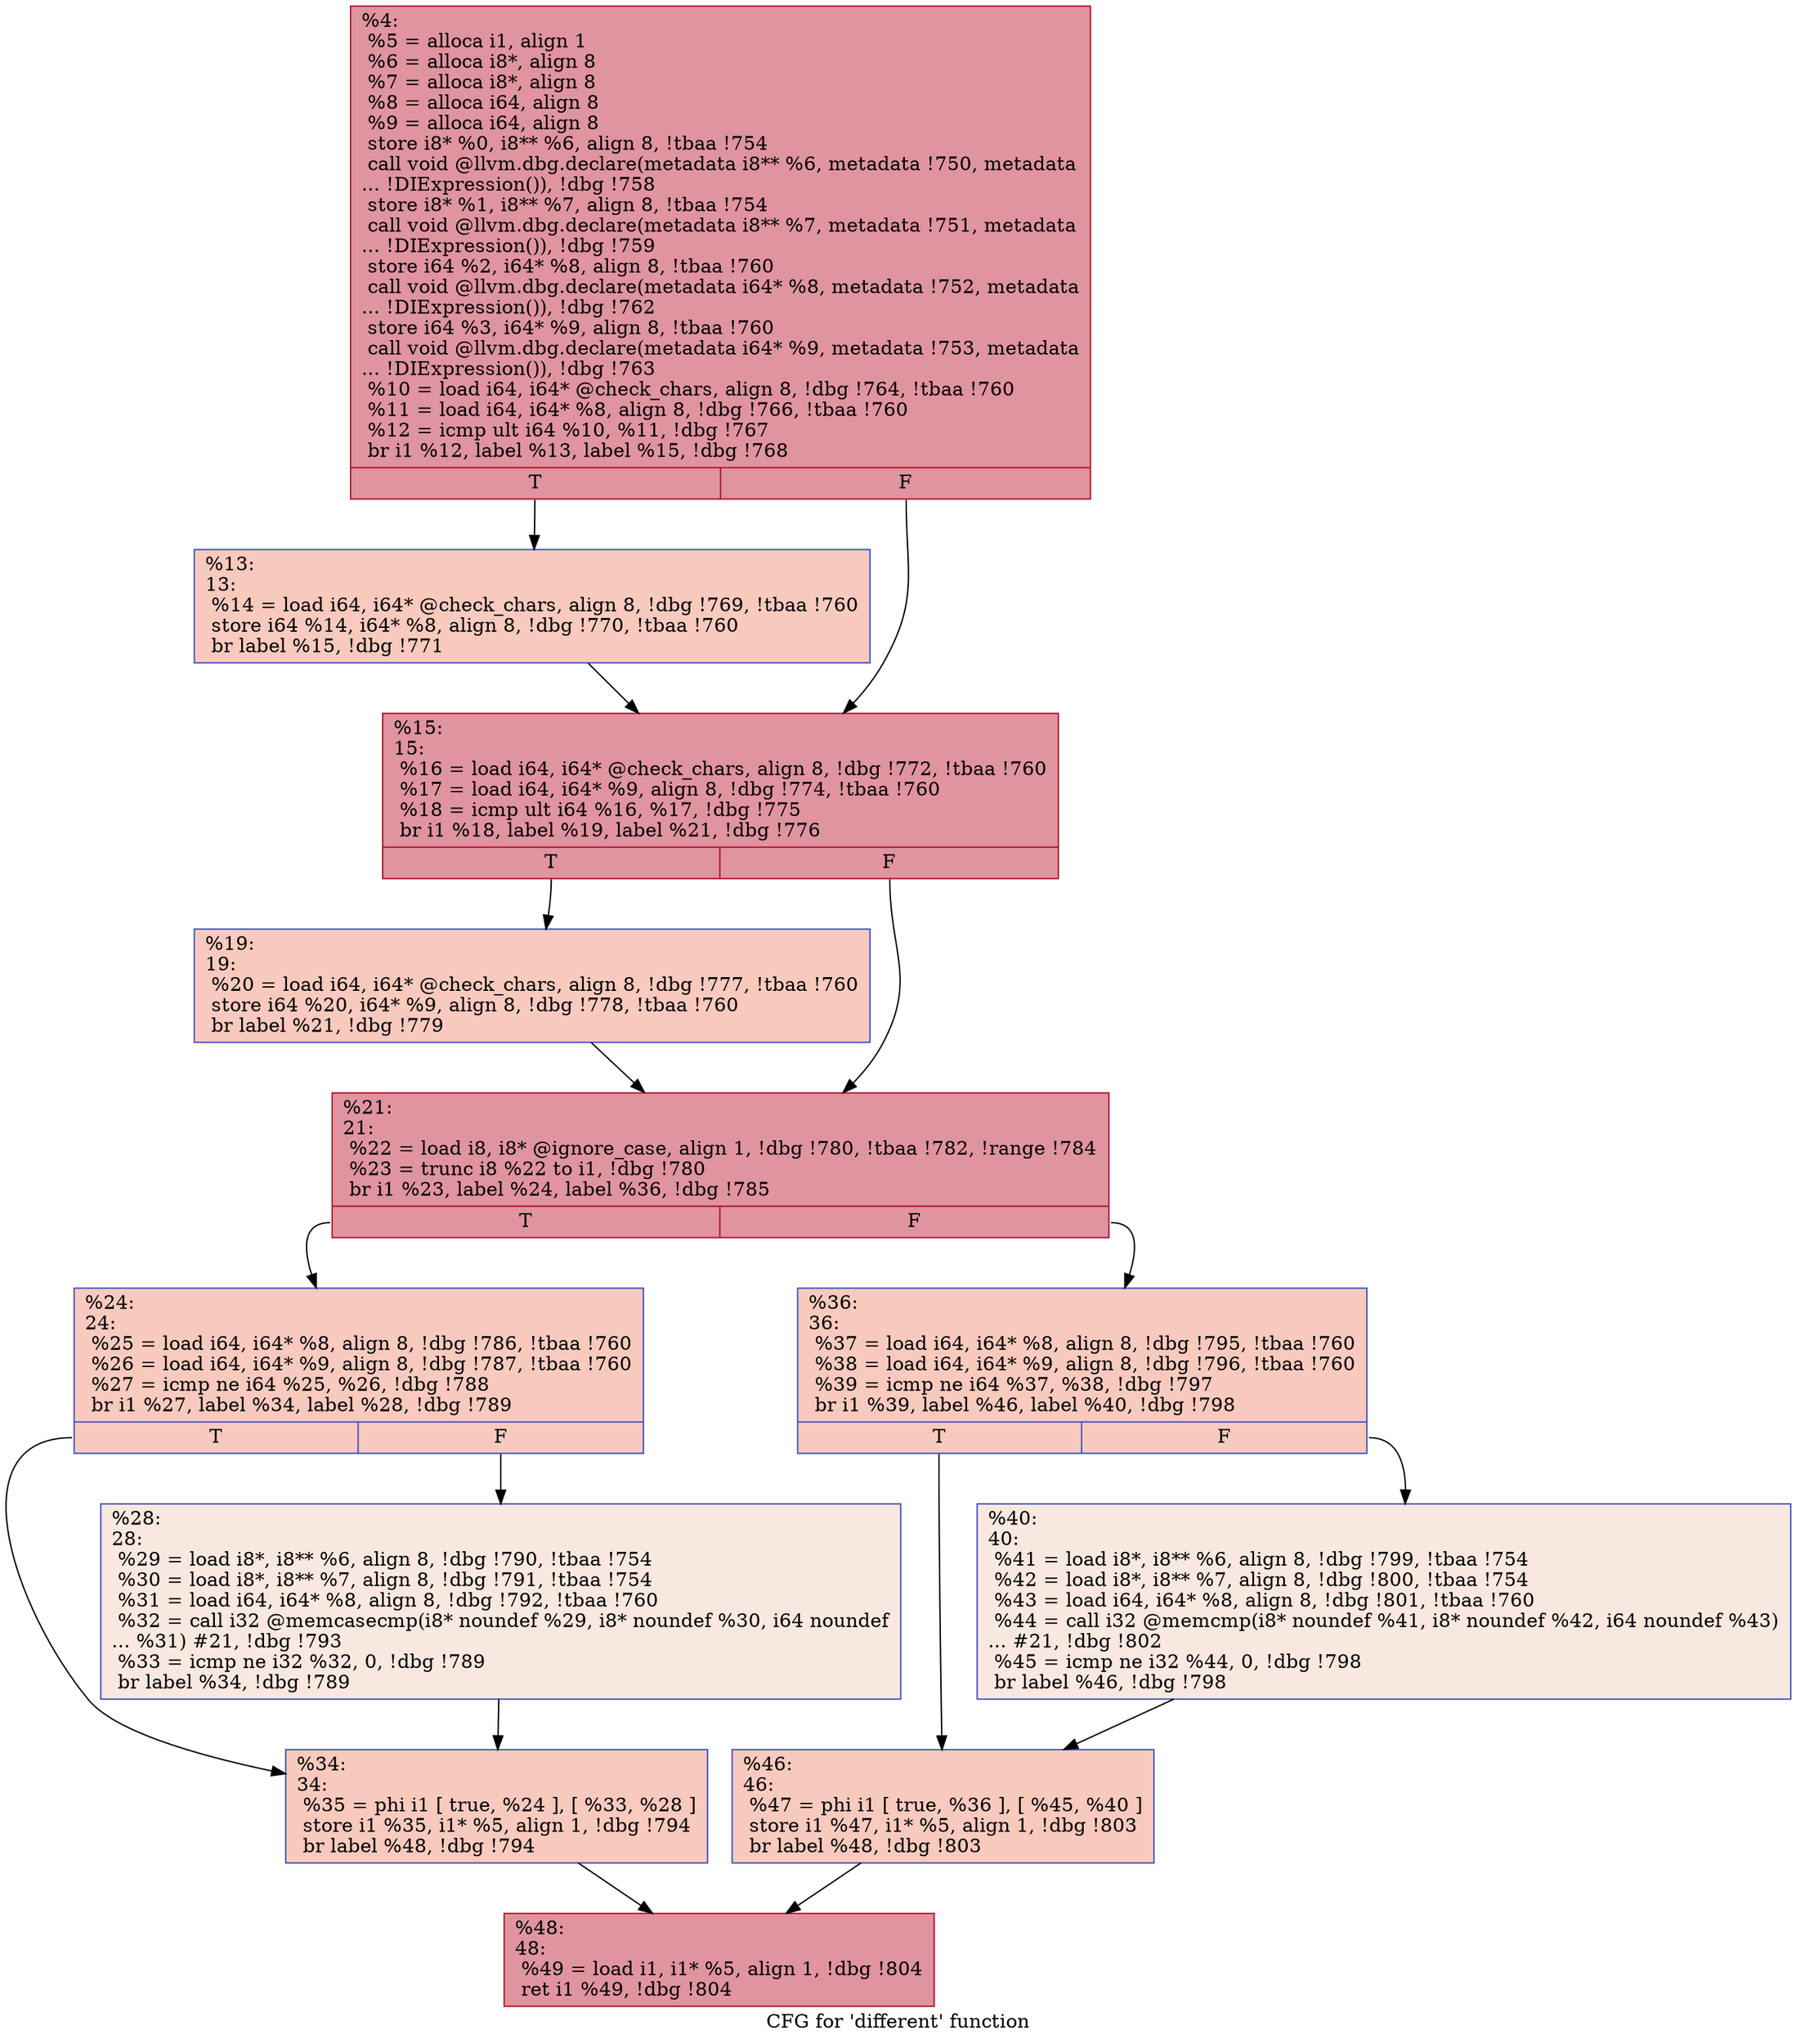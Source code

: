 digraph "CFG for 'different' function" {
	label="CFG for 'different' function";

	Node0x18179b0 [shape=record,color="#b70d28ff", style=filled, fillcolor="#b70d2870",label="{%4:\l  %5 = alloca i1, align 1\l  %6 = alloca i8*, align 8\l  %7 = alloca i8*, align 8\l  %8 = alloca i64, align 8\l  %9 = alloca i64, align 8\l  store i8* %0, i8** %6, align 8, !tbaa !754\l  call void @llvm.dbg.declare(metadata i8** %6, metadata !750, metadata\l... !DIExpression()), !dbg !758\l  store i8* %1, i8** %7, align 8, !tbaa !754\l  call void @llvm.dbg.declare(metadata i8** %7, metadata !751, metadata\l... !DIExpression()), !dbg !759\l  store i64 %2, i64* %8, align 8, !tbaa !760\l  call void @llvm.dbg.declare(metadata i64* %8, metadata !752, metadata\l... !DIExpression()), !dbg !762\l  store i64 %3, i64* %9, align 8, !tbaa !760\l  call void @llvm.dbg.declare(metadata i64* %9, metadata !753, metadata\l... !DIExpression()), !dbg !763\l  %10 = load i64, i64* @check_chars, align 8, !dbg !764, !tbaa !760\l  %11 = load i64, i64* %8, align 8, !dbg !766, !tbaa !760\l  %12 = icmp ult i64 %10, %11, !dbg !767\l  br i1 %12, label %13, label %15, !dbg !768\l|{<s0>T|<s1>F}}"];
	Node0x18179b0:s0 -> Node0x17f0d20;
	Node0x18179b0:s1 -> Node0x17f0d70;
	Node0x17f0d20 [shape=record,color="#3d50c3ff", style=filled, fillcolor="#ef886b70",label="{%13:\l13:                                               \l  %14 = load i64, i64* @check_chars, align 8, !dbg !769, !tbaa !760\l  store i64 %14, i64* %8, align 8, !dbg !770, !tbaa !760\l  br label %15, !dbg !771\l}"];
	Node0x17f0d20 -> Node0x17f0d70;
	Node0x17f0d70 [shape=record,color="#b70d28ff", style=filled, fillcolor="#b70d2870",label="{%15:\l15:                                               \l  %16 = load i64, i64* @check_chars, align 8, !dbg !772, !tbaa !760\l  %17 = load i64, i64* %9, align 8, !dbg !774, !tbaa !760\l  %18 = icmp ult i64 %16, %17, !dbg !775\l  br i1 %18, label %19, label %21, !dbg !776\l|{<s0>T|<s1>F}}"];
	Node0x17f0d70:s0 -> Node0x17f0dc0;
	Node0x17f0d70:s1 -> Node0x17f0e10;
	Node0x17f0dc0 [shape=record,color="#3d50c3ff", style=filled, fillcolor="#ef886b70",label="{%19:\l19:                                               \l  %20 = load i64, i64* @check_chars, align 8, !dbg !777, !tbaa !760\l  store i64 %20, i64* %9, align 8, !dbg !778, !tbaa !760\l  br label %21, !dbg !779\l}"];
	Node0x17f0dc0 -> Node0x17f0e10;
	Node0x17f0e10 [shape=record,color="#b70d28ff", style=filled, fillcolor="#b70d2870",label="{%21:\l21:                                               \l  %22 = load i8, i8* @ignore_case, align 1, !dbg !780, !tbaa !782, !range !784\l  %23 = trunc i8 %22 to i1, !dbg !780\l  br i1 %23, label %24, label %36, !dbg !785\l|{<s0>T|<s1>F}}"];
	Node0x17f0e10:s0 -> Node0x17f0e60;
	Node0x17f0e10:s1 -> Node0x17f0f50;
	Node0x17f0e60 [shape=record,color="#3d50c3ff", style=filled, fillcolor="#ef886b70",label="{%24:\l24:                                               \l  %25 = load i64, i64* %8, align 8, !dbg !786, !tbaa !760\l  %26 = load i64, i64* %9, align 8, !dbg !787, !tbaa !760\l  %27 = icmp ne i64 %25, %26, !dbg !788\l  br i1 %27, label %34, label %28, !dbg !789\l|{<s0>T|<s1>F}}"];
	Node0x17f0e60:s0 -> Node0x17f0f00;
	Node0x17f0e60:s1 -> Node0x17f0eb0;
	Node0x17f0eb0 [shape=record,color="#3d50c3ff", style=filled, fillcolor="#f1ccb870",label="{%28:\l28:                                               \l  %29 = load i8*, i8** %6, align 8, !dbg !790, !tbaa !754\l  %30 = load i8*, i8** %7, align 8, !dbg !791, !tbaa !754\l  %31 = load i64, i64* %8, align 8, !dbg !792, !tbaa !760\l  %32 = call i32 @memcasecmp(i8* noundef %29, i8* noundef %30, i64 noundef\l... %31) #21, !dbg !793\l  %33 = icmp ne i32 %32, 0, !dbg !789\l  br label %34, !dbg !789\l}"];
	Node0x17f0eb0 -> Node0x17f0f00;
	Node0x17f0f00 [shape=record,color="#3d50c3ff", style=filled, fillcolor="#ef886b70",label="{%34:\l34:                                               \l  %35 = phi i1 [ true, %24 ], [ %33, %28 ]\l  store i1 %35, i1* %5, align 1, !dbg !794\l  br label %48, !dbg !794\l}"];
	Node0x17f0f00 -> Node0x17f1040;
	Node0x17f0f50 [shape=record,color="#3d50c3ff", style=filled, fillcolor="#ef886b70",label="{%36:\l36:                                               \l  %37 = load i64, i64* %8, align 8, !dbg !795, !tbaa !760\l  %38 = load i64, i64* %9, align 8, !dbg !796, !tbaa !760\l  %39 = icmp ne i64 %37, %38, !dbg !797\l  br i1 %39, label %46, label %40, !dbg !798\l|{<s0>T|<s1>F}}"];
	Node0x17f0f50:s0 -> Node0x17f0ff0;
	Node0x17f0f50:s1 -> Node0x17f0fa0;
	Node0x17f0fa0 [shape=record,color="#3d50c3ff", style=filled, fillcolor="#f1ccb870",label="{%40:\l40:                                               \l  %41 = load i8*, i8** %6, align 8, !dbg !799, !tbaa !754\l  %42 = load i8*, i8** %7, align 8, !dbg !800, !tbaa !754\l  %43 = load i64, i64* %8, align 8, !dbg !801, !tbaa !760\l  %44 = call i32 @memcmp(i8* noundef %41, i8* noundef %42, i64 noundef %43)\l... #21, !dbg !802\l  %45 = icmp ne i32 %44, 0, !dbg !798\l  br label %46, !dbg !798\l}"];
	Node0x17f0fa0 -> Node0x17f0ff0;
	Node0x17f0ff0 [shape=record,color="#3d50c3ff", style=filled, fillcolor="#ef886b70",label="{%46:\l46:                                               \l  %47 = phi i1 [ true, %36 ], [ %45, %40 ]\l  store i1 %47, i1* %5, align 1, !dbg !803\l  br label %48, !dbg !803\l}"];
	Node0x17f0ff0 -> Node0x17f1040;
	Node0x17f1040 [shape=record,color="#b70d28ff", style=filled, fillcolor="#b70d2870",label="{%48:\l48:                                               \l  %49 = load i1, i1* %5, align 1, !dbg !804\l  ret i1 %49, !dbg !804\l}"];
}
